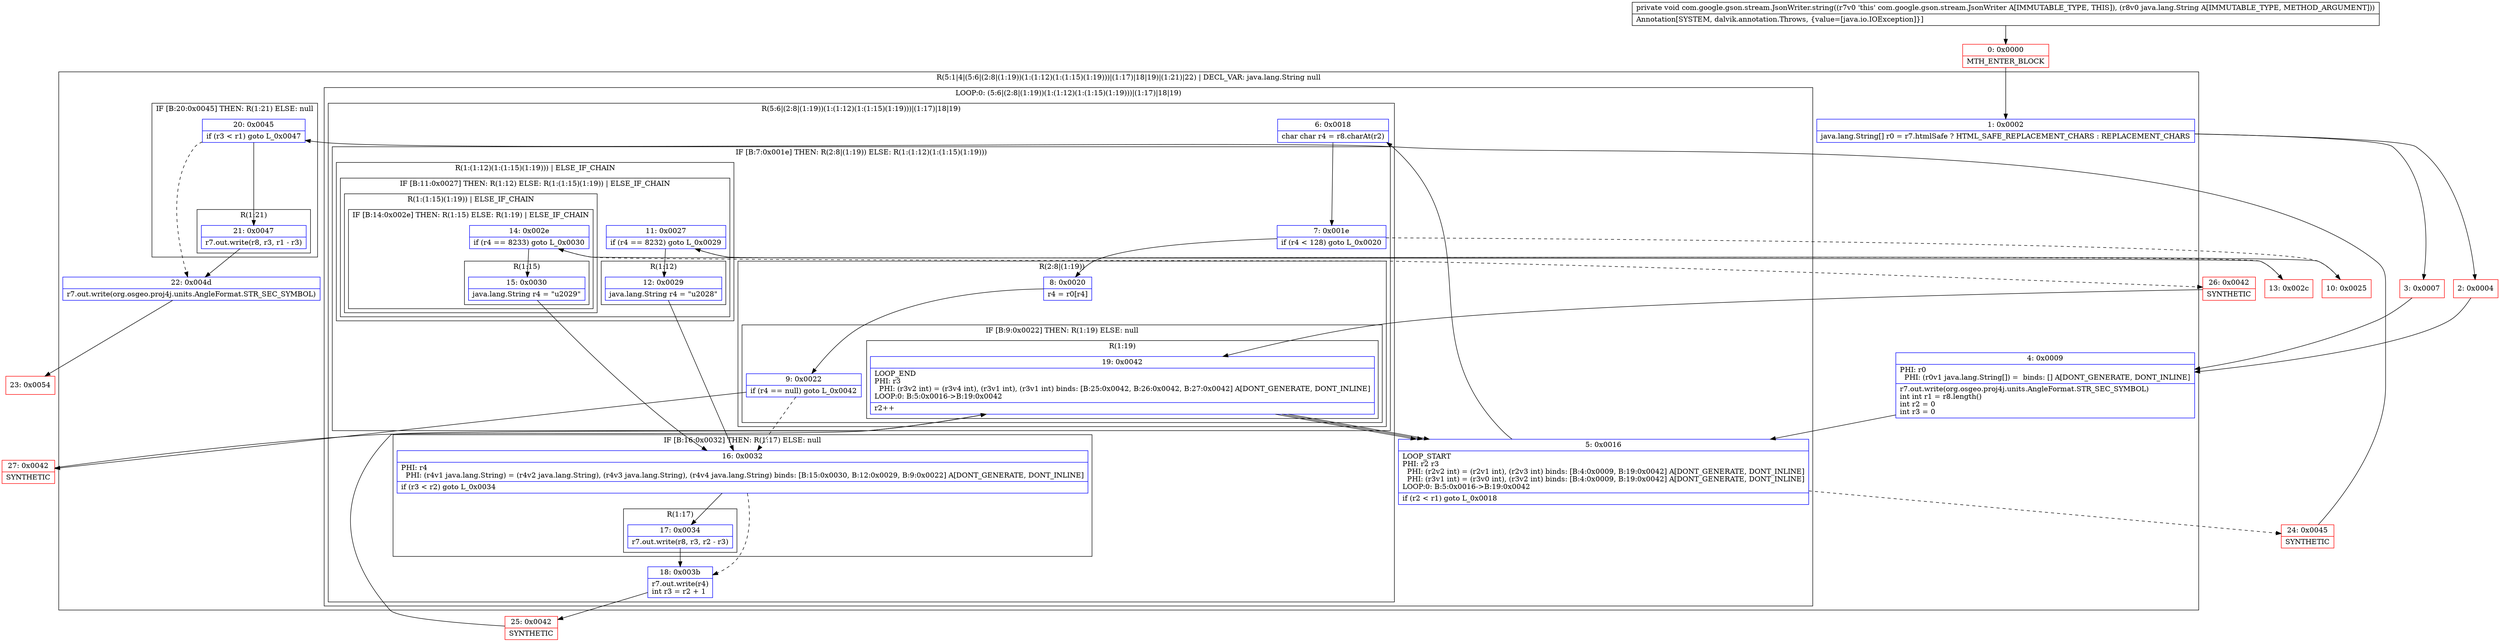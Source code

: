 digraph "CFG forcom.google.gson.stream.JsonWriter.string(Ljava\/lang\/String;)V" {
subgraph cluster_Region_271653854 {
label = "R(5:1|4|(5:6|(2:8|(1:19))(1:(1:12)(1:(1:15)(1:19)))|(1:17)|18|19)|(1:21)|22) | DECL_VAR: java.lang.String null\l";
node [shape=record,color=blue];
Node_1 [shape=record,label="{1\:\ 0x0002|java.lang.String[] r0 = r7.htmlSafe ? HTML_SAFE_REPLACEMENT_CHARS : REPLACEMENT_CHARS\l}"];
Node_4 [shape=record,label="{4\:\ 0x0009|PHI: r0 \l  PHI: (r0v1 java.lang.String[]) =  binds: [] A[DONT_GENERATE, DONT_INLINE]\l|r7.out.write(org.osgeo.proj4j.units.AngleFormat.STR_SEC_SYMBOL)\lint int r1 = r8.length()\lint r2 = 0\lint r3 = 0\l}"];
subgraph cluster_LoopRegion_77157689 {
label = "LOOP:0: (5:6|(2:8|(1:19))(1:(1:12)(1:(1:15)(1:19)))|(1:17)|18|19)";
node [shape=record,color=blue];
Node_5 [shape=record,label="{5\:\ 0x0016|LOOP_START\lPHI: r2 r3 \l  PHI: (r2v2 int) = (r2v1 int), (r2v3 int) binds: [B:4:0x0009, B:19:0x0042] A[DONT_GENERATE, DONT_INLINE]\l  PHI: (r3v1 int) = (r3v0 int), (r3v2 int) binds: [B:4:0x0009, B:19:0x0042] A[DONT_GENERATE, DONT_INLINE]\lLOOP:0: B:5:0x0016\-\>B:19:0x0042\l|if (r2 \< r1) goto L_0x0018\l}"];
subgraph cluster_Region_267899505 {
label = "R(5:6|(2:8|(1:19))(1:(1:12)(1:(1:15)(1:19)))|(1:17)|18|19)";
node [shape=record,color=blue];
Node_6 [shape=record,label="{6\:\ 0x0018|char char r4 = r8.charAt(r2)\l}"];
subgraph cluster_IfRegion_213295656 {
label = "IF [B:7:0x001e] THEN: R(2:8|(1:19)) ELSE: R(1:(1:12)(1:(1:15)(1:19)))";
node [shape=record,color=blue];
Node_7 [shape=record,label="{7\:\ 0x001e|if (r4 \< 128) goto L_0x0020\l}"];
subgraph cluster_Region_1508084017 {
label = "R(2:8|(1:19))";
node [shape=record,color=blue];
Node_8 [shape=record,label="{8\:\ 0x0020|r4 = r0[r4]\l}"];
subgraph cluster_IfRegion_1397398193 {
label = "IF [B:9:0x0022] THEN: R(1:19) ELSE: null";
node [shape=record,color=blue];
Node_9 [shape=record,label="{9\:\ 0x0022|if (r4 == null) goto L_0x0042\l}"];
subgraph cluster_Region_1506491705 {
label = "R(1:19)";
node [shape=record,color=blue];
Node_19 [shape=record,label="{19\:\ 0x0042|LOOP_END\lPHI: r3 \l  PHI: (r3v2 int) = (r3v4 int), (r3v1 int), (r3v1 int) binds: [B:25:0x0042, B:26:0x0042, B:27:0x0042] A[DONT_GENERATE, DONT_INLINE]\lLOOP:0: B:5:0x0016\-\>B:19:0x0042\l|r2++\l}"];
}
}
}
subgraph cluster_Region_2052250702 {
label = "R(1:(1:12)(1:(1:15)(1:19))) | ELSE_IF_CHAIN\l";
node [shape=record,color=blue];
subgraph cluster_IfRegion_1029934485 {
label = "IF [B:11:0x0027] THEN: R(1:12) ELSE: R(1:(1:15)(1:19)) | ELSE_IF_CHAIN\l";
node [shape=record,color=blue];
Node_11 [shape=record,label="{11\:\ 0x0027|if (r4 == 8232) goto L_0x0029\l}"];
subgraph cluster_Region_306222782 {
label = "R(1:12)";
node [shape=record,color=blue];
Node_12 [shape=record,label="{12\:\ 0x0029|java.lang.String r4 = \"u2028\"\l}"];
}
subgraph cluster_Region_263981211 {
label = "R(1:(1:15)(1:19)) | ELSE_IF_CHAIN\l";
node [shape=record,color=blue];
subgraph cluster_IfRegion_924427416 {
label = "IF [B:14:0x002e] THEN: R(1:15) ELSE: R(1:19) | ELSE_IF_CHAIN\l";
node [shape=record,color=blue];
Node_14 [shape=record,label="{14\:\ 0x002e|if (r4 == 8233) goto L_0x0030\l}"];
subgraph cluster_Region_736024079 {
label = "R(1:15)";
node [shape=record,color=blue];
Node_15 [shape=record,label="{15\:\ 0x0030|java.lang.String r4 = \"u2029\"\l}"];
}
subgraph cluster_Region_397777828 {
label = "R(1:19)";
node [shape=record,color=blue];
Node_19 [shape=record,label="{19\:\ 0x0042|LOOP_END\lPHI: r3 \l  PHI: (r3v2 int) = (r3v4 int), (r3v1 int), (r3v1 int) binds: [B:25:0x0042, B:26:0x0042, B:27:0x0042] A[DONT_GENERATE, DONT_INLINE]\lLOOP:0: B:5:0x0016\-\>B:19:0x0042\l|r2++\l}"];
}
}
}
}
}
}
subgraph cluster_IfRegion_927442687 {
label = "IF [B:16:0x0032] THEN: R(1:17) ELSE: null";
node [shape=record,color=blue];
Node_16 [shape=record,label="{16\:\ 0x0032|PHI: r4 \l  PHI: (r4v1 java.lang.String) = (r4v2 java.lang.String), (r4v3 java.lang.String), (r4v4 java.lang.String) binds: [B:15:0x0030, B:12:0x0029, B:9:0x0022] A[DONT_GENERATE, DONT_INLINE]\l|if (r3 \< r2) goto L_0x0034\l}"];
subgraph cluster_Region_929396699 {
label = "R(1:17)";
node [shape=record,color=blue];
Node_17 [shape=record,label="{17\:\ 0x0034|r7.out.write(r8, r3, r2 \- r3)\l}"];
}
}
Node_18 [shape=record,label="{18\:\ 0x003b|r7.out.write(r4)\lint r3 = r2 + 1\l}"];
Node_19 [shape=record,label="{19\:\ 0x0042|LOOP_END\lPHI: r3 \l  PHI: (r3v2 int) = (r3v4 int), (r3v1 int), (r3v1 int) binds: [B:25:0x0042, B:26:0x0042, B:27:0x0042] A[DONT_GENERATE, DONT_INLINE]\lLOOP:0: B:5:0x0016\-\>B:19:0x0042\l|r2++\l}"];
}
}
subgraph cluster_IfRegion_72581426 {
label = "IF [B:20:0x0045] THEN: R(1:21) ELSE: null";
node [shape=record,color=blue];
Node_20 [shape=record,label="{20\:\ 0x0045|if (r3 \< r1) goto L_0x0047\l}"];
subgraph cluster_Region_472159629 {
label = "R(1:21)";
node [shape=record,color=blue];
Node_21 [shape=record,label="{21\:\ 0x0047|r7.out.write(r8, r3, r1 \- r3)\l}"];
}
}
Node_22 [shape=record,label="{22\:\ 0x004d|r7.out.write(org.osgeo.proj4j.units.AngleFormat.STR_SEC_SYMBOL)\l}"];
}
Node_0 [shape=record,color=red,label="{0\:\ 0x0000|MTH_ENTER_BLOCK\l}"];
Node_2 [shape=record,color=red,label="{2\:\ 0x0004}"];
Node_3 [shape=record,color=red,label="{3\:\ 0x0007}"];
Node_10 [shape=record,color=red,label="{10\:\ 0x0025}"];
Node_13 [shape=record,color=red,label="{13\:\ 0x002c}"];
Node_23 [shape=record,color=red,label="{23\:\ 0x0054}"];
Node_24 [shape=record,color=red,label="{24\:\ 0x0045|SYNTHETIC\l}"];
Node_25 [shape=record,color=red,label="{25\:\ 0x0042|SYNTHETIC\l}"];
Node_26 [shape=record,color=red,label="{26\:\ 0x0042|SYNTHETIC\l}"];
Node_27 [shape=record,color=red,label="{27\:\ 0x0042|SYNTHETIC\l}"];
MethodNode[shape=record,label="{private void com.google.gson.stream.JsonWriter.string((r7v0 'this' com.google.gson.stream.JsonWriter A[IMMUTABLE_TYPE, THIS]), (r8v0 java.lang.String A[IMMUTABLE_TYPE, METHOD_ARGUMENT]))  | Annotation[SYSTEM, dalvik.annotation.Throws, \{value=[java.io.IOException]\}]\l}"];
MethodNode -> Node_0;
Node_1 -> Node_2;
Node_1 -> Node_3;
Node_4 -> Node_5;
Node_5 -> Node_6;
Node_5 -> Node_24[style=dashed];
Node_6 -> Node_7;
Node_7 -> Node_8;
Node_7 -> Node_10[style=dashed];
Node_8 -> Node_9;
Node_9 -> Node_16[style=dashed];
Node_9 -> Node_27;
Node_19 -> Node_5;
Node_11 -> Node_12;
Node_11 -> Node_13[style=dashed];
Node_12 -> Node_16;
Node_14 -> Node_15;
Node_14 -> Node_26[style=dashed];
Node_15 -> Node_16;
Node_19 -> Node_5;
Node_16 -> Node_17;
Node_16 -> Node_18[style=dashed];
Node_17 -> Node_18;
Node_18 -> Node_25;
Node_19 -> Node_5;
Node_20 -> Node_21;
Node_20 -> Node_22[style=dashed];
Node_21 -> Node_22;
Node_22 -> Node_23;
Node_0 -> Node_1;
Node_2 -> Node_4;
Node_3 -> Node_4;
Node_10 -> Node_11;
Node_13 -> Node_14;
Node_24 -> Node_20;
Node_25 -> Node_19;
Node_26 -> Node_19;
Node_27 -> Node_19;
}

